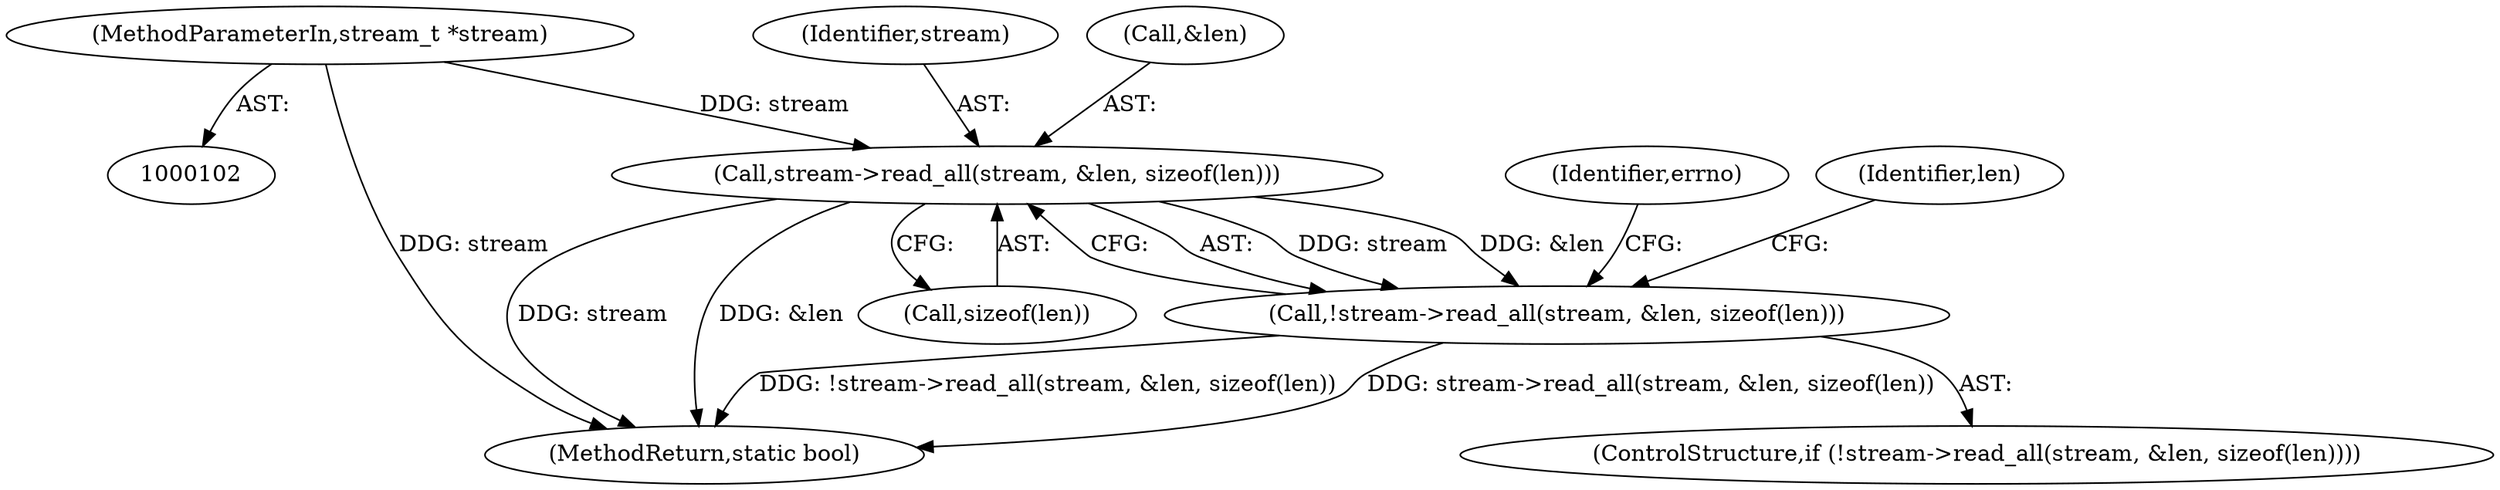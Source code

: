 digraph "0_strongswan_0acd1ab4d08d53d80393b1a37b8781f6e7b2b996@API" {
"1000111" [label="(Call,stream->read_all(stream, &len, sizeof(len)))"];
"1000104" [label="(MethodParameterIn,stream_t *stream)"];
"1000110" [label="(Call,!stream->read_all(stream, &len, sizeof(len)))"];
"1000110" [label="(Call,!stream->read_all(stream, &len, sizeof(len)))"];
"1000111" [label="(Call,stream->read_all(stream, &len, sizeof(len)))"];
"1000154" [label="(MethodReturn,static bool)"];
"1000112" [label="(Identifier,stream)"];
"1000104" [label="(MethodParameterIn,stream_t *stream)"];
"1000120" [label="(Identifier,errno)"];
"1000132" [label="(Identifier,len)"];
"1000115" [label="(Call,sizeof(len))"];
"1000113" [label="(Call,&len)"];
"1000109" [label="(ControlStructure,if (!stream->read_all(stream, &len, sizeof(len))))"];
"1000111" -> "1000110"  [label="AST: "];
"1000111" -> "1000115"  [label="CFG: "];
"1000112" -> "1000111"  [label="AST: "];
"1000113" -> "1000111"  [label="AST: "];
"1000115" -> "1000111"  [label="AST: "];
"1000110" -> "1000111"  [label="CFG: "];
"1000111" -> "1000154"  [label="DDG: stream"];
"1000111" -> "1000154"  [label="DDG: &len"];
"1000111" -> "1000110"  [label="DDG: stream"];
"1000111" -> "1000110"  [label="DDG: &len"];
"1000104" -> "1000111"  [label="DDG: stream"];
"1000104" -> "1000102"  [label="AST: "];
"1000104" -> "1000154"  [label="DDG: stream"];
"1000110" -> "1000109"  [label="AST: "];
"1000120" -> "1000110"  [label="CFG: "];
"1000132" -> "1000110"  [label="CFG: "];
"1000110" -> "1000154"  [label="DDG: !stream->read_all(stream, &len, sizeof(len))"];
"1000110" -> "1000154"  [label="DDG: stream->read_all(stream, &len, sizeof(len))"];
}
